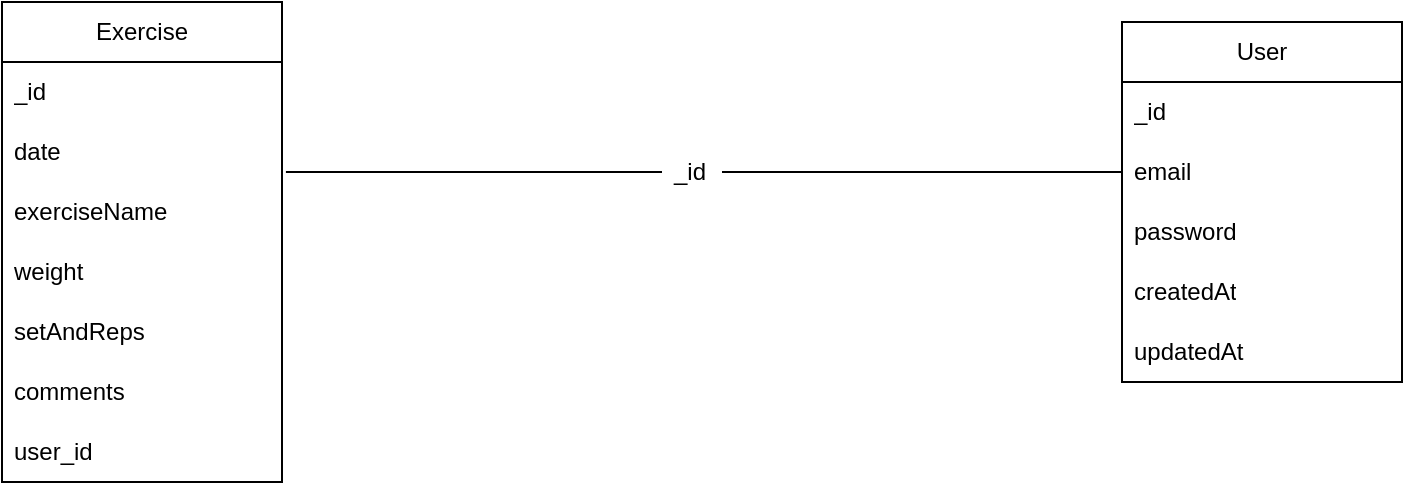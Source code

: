 <mxfile version="20.8.13" type="device"><diagram name="Page-1" id="J-_aQLFZrXEHrcNX2gym"><mxGraphModel dx="1434" dy="639" grid="1" gridSize="10" guides="1" tooltips="1" connect="1" arrows="1" fold="1" page="1" pageScale="1" pageWidth="827" pageHeight="1169" math="0" shadow="0"><root><mxCell id="0"/><mxCell id="1" parent="0"/><mxCell id="gOqvUFSk36FkliM_zn1c-1" value="User" style="swimlane;fontStyle=0;childLayout=stackLayout;horizontal=1;startSize=30;horizontalStack=0;resizeParent=1;resizeParentMax=0;resizeLast=0;collapsible=1;marginBottom=0;whiteSpace=wrap;html=1;" parent="1" vertex="1"><mxGeometry x="630" y="445" width="140" height="180" as="geometry"/></mxCell><mxCell id="gOqvUFSk36FkliM_zn1c-2" value="_id" style="text;strokeColor=none;fillColor=none;align=left;verticalAlign=middle;spacingLeft=4;spacingRight=4;overflow=hidden;points=[[0,0.5],[1,0.5]];portConstraint=eastwest;rotatable=0;whiteSpace=wrap;html=1;" parent="gOqvUFSk36FkliM_zn1c-1" vertex="1"><mxGeometry y="30" width="140" height="30" as="geometry"/></mxCell><mxCell id="gOqvUFSk36FkliM_zn1c-3" value="email" style="text;strokeColor=none;fillColor=none;align=left;verticalAlign=middle;spacingLeft=4;spacingRight=4;overflow=hidden;points=[[0,0.5],[1,0.5]];portConstraint=eastwest;rotatable=0;whiteSpace=wrap;html=1;" parent="gOqvUFSk36FkliM_zn1c-1" vertex="1"><mxGeometry y="60" width="140" height="30" as="geometry"/></mxCell><mxCell id="gOqvUFSk36FkliM_zn1c-4" value="password" style="text;strokeColor=none;fillColor=none;align=left;verticalAlign=middle;spacingLeft=4;spacingRight=4;overflow=hidden;points=[[0,0.5],[1,0.5]];portConstraint=eastwest;rotatable=0;whiteSpace=wrap;html=1;" parent="gOqvUFSk36FkliM_zn1c-1" vertex="1"><mxGeometry y="90" width="140" height="30" as="geometry"/></mxCell><mxCell id="gOqvUFSk36FkliM_zn1c-5" value="createdAt" style="text;strokeColor=none;fillColor=none;align=left;verticalAlign=middle;spacingLeft=4;spacingRight=4;overflow=hidden;points=[[0,0.5],[1,0.5]];portConstraint=eastwest;rotatable=0;whiteSpace=wrap;html=1;" parent="gOqvUFSk36FkliM_zn1c-1" vertex="1"><mxGeometry y="120" width="140" height="30" as="geometry"/></mxCell><mxCell id="gOqvUFSk36FkliM_zn1c-6" value="updatedAt" style="text;strokeColor=none;fillColor=none;align=left;verticalAlign=middle;spacingLeft=4;spacingRight=4;overflow=hidden;points=[[0,0.5],[1,0.5]];portConstraint=eastwest;rotatable=0;whiteSpace=wrap;html=1;" parent="gOqvUFSk36FkliM_zn1c-1" vertex="1"><mxGeometry y="150" width="140" height="30" as="geometry"/></mxCell><mxCell id="gOqvUFSk36FkliM_zn1c-7" value="Exercise" style="swimlane;fontStyle=0;childLayout=stackLayout;horizontal=1;startSize=30;horizontalStack=0;resizeParent=1;resizeParentMax=0;resizeLast=0;collapsible=1;marginBottom=0;whiteSpace=wrap;html=1;" parent="1" vertex="1"><mxGeometry x="70" y="435" width="140" height="240" as="geometry"/></mxCell><mxCell id="gOqvUFSk36FkliM_zn1c-8" value="_id" style="text;strokeColor=none;fillColor=none;align=left;verticalAlign=middle;spacingLeft=4;spacingRight=4;overflow=hidden;points=[[0,0.5],[1,0.5]];portConstraint=eastwest;rotatable=0;whiteSpace=wrap;html=1;" parent="gOqvUFSk36FkliM_zn1c-7" vertex="1"><mxGeometry y="30" width="140" height="30" as="geometry"/></mxCell><mxCell id="gOqvUFSk36FkliM_zn1c-9" value="date" style="text;strokeColor=none;fillColor=none;align=left;verticalAlign=middle;spacingLeft=4;spacingRight=4;overflow=hidden;points=[[0,0.5],[1,0.5]];portConstraint=eastwest;rotatable=0;whiteSpace=wrap;html=1;" parent="gOqvUFSk36FkliM_zn1c-7" vertex="1"><mxGeometry y="60" width="140" height="30" as="geometry"/></mxCell><mxCell id="gOqvUFSk36FkliM_zn1c-10" value="exerciseName" style="text;strokeColor=none;fillColor=none;align=left;verticalAlign=middle;spacingLeft=4;spacingRight=4;overflow=hidden;points=[[0,0.5],[1,0.5]];portConstraint=eastwest;rotatable=0;whiteSpace=wrap;html=1;" parent="gOqvUFSk36FkliM_zn1c-7" vertex="1"><mxGeometry y="90" width="140" height="30" as="geometry"/></mxCell><mxCell id="gOqvUFSk36FkliM_zn1c-11" value="weight" style="text;strokeColor=none;fillColor=none;align=left;verticalAlign=middle;spacingLeft=4;spacingRight=4;overflow=hidden;points=[[0,0.5],[1,0.5]];portConstraint=eastwest;rotatable=0;whiteSpace=wrap;html=1;" parent="gOqvUFSk36FkliM_zn1c-7" vertex="1"><mxGeometry y="120" width="140" height="30" as="geometry"/></mxCell><mxCell id="gOqvUFSk36FkliM_zn1c-12" value="setAndReps" style="text;strokeColor=none;fillColor=none;align=left;verticalAlign=middle;spacingLeft=4;spacingRight=4;overflow=hidden;points=[[0,0.5],[1,0.5]];portConstraint=eastwest;rotatable=0;whiteSpace=wrap;html=1;" parent="gOqvUFSk36FkliM_zn1c-7" vertex="1"><mxGeometry y="150" width="140" height="30" as="geometry"/></mxCell><mxCell id="gOqvUFSk36FkliM_zn1c-13" value="comments&amp;nbsp;" style="text;strokeColor=none;fillColor=none;align=left;verticalAlign=middle;spacingLeft=4;spacingRight=4;overflow=hidden;points=[[0,0.5],[1,0.5]];portConstraint=eastwest;rotatable=0;whiteSpace=wrap;html=1;" parent="gOqvUFSk36FkliM_zn1c-7" vertex="1"><mxGeometry y="180" width="140" height="30" as="geometry"/></mxCell><mxCell id="gOqvUFSk36FkliM_zn1c-14" value="user_id&amp;nbsp;" style="text;strokeColor=none;fillColor=none;align=left;verticalAlign=middle;spacingLeft=4;spacingRight=4;overflow=hidden;points=[[0,0.5],[1,0.5]];portConstraint=eastwest;rotatable=0;whiteSpace=wrap;html=1;" parent="gOqvUFSk36FkliM_zn1c-7" vertex="1"><mxGeometry y="210" width="140" height="30" as="geometry"/></mxCell><mxCell id="yTVGQ80sE93bhFrPhXhc-6" value="" style="endArrow=none;html=1;rounded=0;entryX=1.014;entryY=-0.167;entryDx=0;entryDy=0;entryPerimeter=0;startArrow=none;" edge="1" parent="1" target="gOqvUFSk36FkliM_zn1c-10"><mxGeometry width="50" height="50" relative="1" as="geometry"><mxPoint x="400" y="520" as="sourcePoint"/><mxPoint x="440" y="460" as="targetPoint"/></mxGeometry></mxCell><mxCell id="yTVGQ80sE93bhFrPhXhc-8" value="" style="endArrow=none;html=1;rounded=0;exitX=0;exitY=0.5;exitDx=0;exitDy=0;" edge="1" parent="1" source="gOqvUFSk36FkliM_zn1c-3"><mxGeometry width="50" height="50" relative="1" as="geometry"><mxPoint x="620" y="520" as="sourcePoint"/><mxPoint x="430" y="520" as="targetPoint"/></mxGeometry></mxCell><mxCell id="yTVGQ80sE93bhFrPhXhc-7" value="_id" style="text;html=1;strokeColor=none;fillColor=none;align=center;verticalAlign=middle;whiteSpace=wrap;rounded=0;" vertex="1" parent="1"><mxGeometry x="384" y="505" width="60" height="30" as="geometry"/></mxCell></root></mxGraphModel></diagram></mxfile>